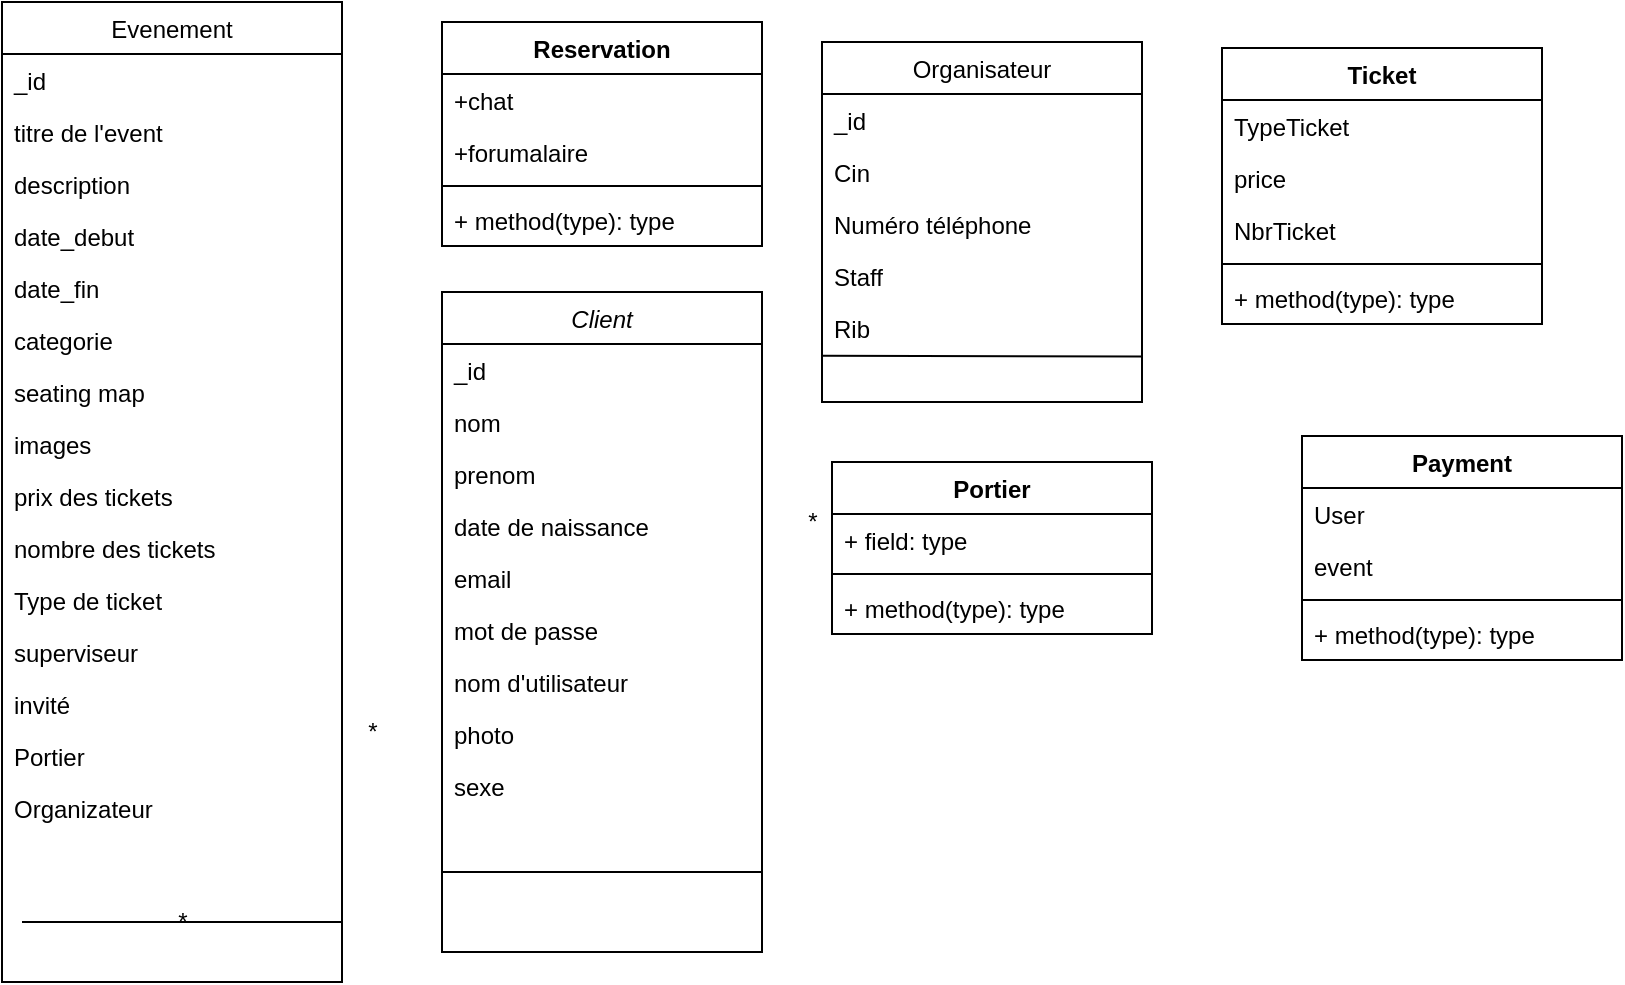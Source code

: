 <mxfile version="20.8.16" type="github"><diagram name="Page-1" id="PBLUxJUb6C8JidCtG3GA"><mxGraphModel dx="1417" dy="-6307" grid="1" gridSize="10" guides="1" tooltips="1" connect="1" arrows="1" fold="1" page="1" pageScale="1" pageWidth="827" pageHeight="1169" math="0" shadow="0"><root><mxCell id="0"/><mxCell id="1" parent="0"/><mxCell id="yARScwAKxrmg1nT0b1vg-1" value="Client" style="swimlane;fontStyle=2;align=center;verticalAlign=top;childLayout=stackLayout;horizontal=1;startSize=26;horizontalStack=0;resizeParent=1;resizeLast=0;collapsible=1;marginBottom=0;rounded=0;shadow=0;strokeWidth=1;" vertex="1" parent="1"><mxGeometry x="550" y="8085" width="160" height="330" as="geometry"><mxRectangle x="230" y="140" width="160" height="26" as="alternateBounds"/></mxGeometry></mxCell><mxCell id="yARScwAKxrmg1nT0b1vg-2" value="_id" style="text;align=left;verticalAlign=top;spacingLeft=4;spacingRight=4;overflow=hidden;rotatable=0;points=[[0,0.5],[1,0.5]];portConstraint=eastwest;" vertex="1" parent="yARScwAKxrmg1nT0b1vg-1"><mxGeometry y="26" width="160" height="26" as="geometry"/></mxCell><mxCell id="yARScwAKxrmg1nT0b1vg-3" value="nom" style="text;align=left;verticalAlign=top;spacingLeft=4;spacingRight=4;overflow=hidden;rotatable=0;points=[[0,0.5],[1,0.5]];portConstraint=eastwest;rounded=0;shadow=0;html=0;" vertex="1" parent="yARScwAKxrmg1nT0b1vg-1"><mxGeometry y="52" width="160" height="26" as="geometry"/></mxCell><mxCell id="yARScwAKxrmg1nT0b1vg-4" value="prenom" style="text;align=left;verticalAlign=top;spacingLeft=4;spacingRight=4;overflow=hidden;rotatable=0;points=[[0,0.5],[1,0.5]];portConstraint=eastwest;rounded=0;shadow=0;html=0;" vertex="1" parent="yARScwAKxrmg1nT0b1vg-1"><mxGeometry y="78" width="160" height="26" as="geometry"/></mxCell><mxCell id="yARScwAKxrmg1nT0b1vg-5" value="date de naissance" style="text;align=left;verticalAlign=top;spacingLeft=4;spacingRight=4;overflow=hidden;rotatable=0;points=[[0,0.5],[1,0.5]];portConstraint=eastwest;" vertex="1" parent="yARScwAKxrmg1nT0b1vg-1"><mxGeometry y="104" width="160" height="26" as="geometry"/></mxCell><mxCell id="yARScwAKxrmg1nT0b1vg-6" value="email" style="text;align=left;verticalAlign=top;spacingLeft=4;spacingRight=4;overflow=hidden;rotatable=0;points=[[0,0.5],[1,0.5]];portConstraint=eastwest;" vertex="1" parent="yARScwAKxrmg1nT0b1vg-1"><mxGeometry y="130" width="160" height="26" as="geometry"/></mxCell><mxCell id="yARScwAKxrmg1nT0b1vg-7" value="mot de passe" style="text;align=left;verticalAlign=top;spacingLeft=4;spacingRight=4;overflow=hidden;rotatable=0;points=[[0,0.5],[1,0.5]];portConstraint=eastwest;" vertex="1" parent="yARScwAKxrmg1nT0b1vg-1"><mxGeometry y="156" width="160" height="26" as="geometry"/></mxCell><mxCell id="yARScwAKxrmg1nT0b1vg-8" value="" style="endArrow=none;html=1;rounded=0;" edge="1" parent="yARScwAKxrmg1nT0b1vg-1"><mxGeometry width="50" height="50" relative="1" as="geometry"><mxPoint y="290" as="sourcePoint"/><mxPoint x="160" y="290" as="targetPoint"/></mxGeometry></mxCell><mxCell id="yARScwAKxrmg1nT0b1vg-9" value="nom d'utilisateur" style="text;align=left;verticalAlign=top;spacingLeft=4;spacingRight=4;overflow=hidden;rotatable=0;points=[[0,0.5],[1,0.5]];portConstraint=eastwest;" vertex="1" parent="yARScwAKxrmg1nT0b1vg-1"><mxGeometry y="182" width="160" height="26" as="geometry"/></mxCell><mxCell id="yARScwAKxrmg1nT0b1vg-10" value="photo" style="text;align=left;verticalAlign=top;spacingLeft=4;spacingRight=4;overflow=hidden;rotatable=0;points=[[0,0.5],[1,0.5]];portConstraint=eastwest;" vertex="1" parent="yARScwAKxrmg1nT0b1vg-1"><mxGeometry y="208" width="160" height="26" as="geometry"/></mxCell><mxCell id="yARScwAKxrmg1nT0b1vg-11" value="sexe" style="text;align=left;verticalAlign=top;spacingLeft=4;spacingRight=4;overflow=hidden;rotatable=0;points=[[0,0.5],[1,0.5]];portConstraint=eastwest;" vertex="1" parent="yARScwAKxrmg1nT0b1vg-1"><mxGeometry y="234" width="160" height="26" as="geometry"/></mxCell><mxCell id="yARScwAKxrmg1nT0b1vg-13" value="Organisateur" style="swimlane;fontStyle=0;align=center;verticalAlign=top;childLayout=stackLayout;horizontal=1;startSize=26;horizontalStack=0;resizeParent=1;resizeLast=0;collapsible=1;marginBottom=0;rounded=0;shadow=0;strokeWidth=1;" vertex="1" parent="1"><mxGeometry x="740" y="7960" width="160" height="180" as="geometry"><mxRectangle x="130" y="380" width="160" height="26" as="alternateBounds"/></mxGeometry></mxCell><mxCell id="yARScwAKxrmg1nT0b1vg-14" value="_id" style="text;align=left;verticalAlign=top;spacingLeft=4;spacingRight=4;overflow=hidden;rotatable=0;points=[[0,0.5],[1,0.5]];portConstraint=eastwest;" vertex="1" parent="yARScwAKxrmg1nT0b1vg-13"><mxGeometry y="26" width="160" height="26" as="geometry"/></mxCell><mxCell id="yARScwAKxrmg1nT0b1vg-15" value="Cin" style="text;align=left;verticalAlign=top;spacingLeft=4;spacingRight=4;overflow=hidden;rotatable=0;points=[[0,0.5],[1,0.5]];portConstraint=eastwest;rounded=0;shadow=0;html=0;" vertex="1" parent="yARScwAKxrmg1nT0b1vg-13"><mxGeometry y="52" width="160" height="26" as="geometry"/></mxCell><mxCell id="yARScwAKxrmg1nT0b1vg-16" value="Numéro téléphone" style="text;align=left;verticalAlign=top;spacingLeft=4;spacingRight=4;overflow=hidden;rotatable=0;points=[[0,0.5],[1,0.5]];portConstraint=eastwest;fontStyle=0" vertex="1" parent="yARScwAKxrmg1nT0b1vg-13"><mxGeometry y="78" width="160" height="26" as="geometry"/></mxCell><mxCell id="yARScwAKxrmg1nT0b1vg-17" value="Staff" style="text;align=left;verticalAlign=top;spacingLeft=4;spacingRight=4;overflow=hidden;rotatable=0;points=[[0,0.5],[1,0.5]];portConstraint=eastwest;fontStyle=0" vertex="1" parent="yARScwAKxrmg1nT0b1vg-13"><mxGeometry y="104" width="160" height="26" as="geometry"/></mxCell><mxCell id="yARScwAKxrmg1nT0b1vg-18" value="Rib" style="text;align=left;verticalAlign=top;spacingLeft=4;spacingRight=4;overflow=hidden;rotatable=0;points=[[0,0.5],[1,0.5]];portConstraint=eastwest;fontStyle=0" vertex="1" parent="yARScwAKxrmg1nT0b1vg-13"><mxGeometry y="130" width="160" height="26" as="geometry"/></mxCell><mxCell id="yARScwAKxrmg1nT0b1vg-19" value="" style="endArrow=none;html=1;rounded=0;exitX=0;exitY=1.036;exitDx=0;exitDy=0;exitPerimeter=0;entryX=1.003;entryY=1.049;entryDx=0;entryDy=0;entryPerimeter=0;" edge="1" parent="yARScwAKxrmg1nT0b1vg-13" source="yARScwAKxrmg1nT0b1vg-18" target="yARScwAKxrmg1nT0b1vg-18"><mxGeometry width="50" height="50" relative="1" as="geometry"><mxPoint x="-170" y="150" as="sourcePoint"/><mxPoint x="160" y="160" as="targetPoint"/><Array as="points"/></mxGeometry></mxCell><mxCell id="yARScwAKxrmg1nT0b1vg-20" value="Evenement" style="swimlane;fontStyle=0;align=center;verticalAlign=top;childLayout=stackLayout;horizontal=1;startSize=26;horizontalStack=0;resizeParent=1;resizeLast=0;collapsible=1;marginBottom=0;rounded=0;shadow=0;strokeWidth=1;" vertex="1" parent="1"><mxGeometry x="330" y="7940" width="170" height="490" as="geometry"><mxRectangle x="550" y="140" width="160" height="26" as="alternateBounds"/></mxGeometry></mxCell><mxCell id="yARScwAKxrmg1nT0b1vg-21" value="_id" style="text;align=left;verticalAlign=top;spacingLeft=4;spacingRight=4;overflow=hidden;rotatable=0;points=[[0,0.5],[1,0.5]];portConstraint=eastwest;" vertex="1" parent="yARScwAKxrmg1nT0b1vg-20"><mxGeometry y="26" width="170" height="26" as="geometry"/></mxCell><mxCell id="yARScwAKxrmg1nT0b1vg-22" value="titre de l'event" style="text;align=left;verticalAlign=top;spacingLeft=4;spacingRight=4;overflow=hidden;rotatable=0;points=[[0,0.5],[1,0.5]];portConstraint=eastwest;rounded=0;shadow=0;html=0;" vertex="1" parent="yARScwAKxrmg1nT0b1vg-20"><mxGeometry y="52" width="170" height="26" as="geometry"/></mxCell><mxCell id="yARScwAKxrmg1nT0b1vg-23" value="description" style="text;align=left;verticalAlign=top;spacingLeft=4;spacingRight=4;overflow=hidden;rotatable=0;points=[[0,0.5],[1,0.5]];portConstraint=eastwest;rounded=0;shadow=0;html=0;" vertex="1" parent="yARScwAKxrmg1nT0b1vg-20"><mxGeometry y="78" width="170" height="26" as="geometry"/></mxCell><mxCell id="yARScwAKxrmg1nT0b1vg-24" value="date_debut" style="text;align=left;verticalAlign=top;spacingLeft=4;spacingRight=4;overflow=hidden;rotatable=0;points=[[0,0.5],[1,0.5]];portConstraint=eastwest;rounded=0;shadow=0;html=0;" vertex="1" parent="yARScwAKxrmg1nT0b1vg-20"><mxGeometry y="104" width="170" height="26" as="geometry"/></mxCell><mxCell id="yARScwAKxrmg1nT0b1vg-25" value="date_fin" style="text;align=left;verticalAlign=top;spacingLeft=4;spacingRight=4;overflow=hidden;rotatable=0;points=[[0,0.5],[1,0.5]];portConstraint=eastwest;rounded=0;shadow=0;html=0;" vertex="1" parent="yARScwAKxrmg1nT0b1vg-20"><mxGeometry y="130" width="170" height="26" as="geometry"/></mxCell><mxCell id="yARScwAKxrmg1nT0b1vg-26" value="categorie" style="text;align=left;verticalAlign=top;spacingLeft=4;spacingRight=4;overflow=hidden;rotatable=0;points=[[0,0.5],[1,0.5]];portConstraint=eastwest;" vertex="1" parent="yARScwAKxrmg1nT0b1vg-20"><mxGeometry y="156" width="170" height="26" as="geometry"/></mxCell><mxCell id="yARScwAKxrmg1nT0b1vg-27" value="seating map" style="text;align=left;verticalAlign=top;spacingLeft=4;spacingRight=4;overflow=hidden;rotatable=0;points=[[0,0.5],[1,0.5]];portConstraint=eastwest;" vertex="1" parent="yARScwAKxrmg1nT0b1vg-20"><mxGeometry y="182" width="170" height="26" as="geometry"/></mxCell><mxCell id="yARScwAKxrmg1nT0b1vg-28" value="images" style="text;align=left;verticalAlign=top;spacingLeft=4;spacingRight=4;overflow=hidden;rotatable=0;points=[[0,0.5],[1,0.5]];portConstraint=eastwest;" vertex="1" parent="yARScwAKxrmg1nT0b1vg-20"><mxGeometry y="208" width="170" height="26" as="geometry"/></mxCell><mxCell id="yARScwAKxrmg1nT0b1vg-29" value="prix des tickets" style="text;align=left;verticalAlign=top;spacingLeft=4;spacingRight=4;overflow=hidden;rotatable=0;points=[[0,0.5],[1,0.5]];portConstraint=eastwest;" vertex="1" parent="yARScwAKxrmg1nT0b1vg-20"><mxGeometry y="234" width="170" height="26" as="geometry"/></mxCell><mxCell id="yARScwAKxrmg1nT0b1vg-30" value="nombre des tickets" style="text;align=left;verticalAlign=top;spacingLeft=4;spacingRight=4;overflow=hidden;rotatable=0;points=[[0,0.5],[1,0.5]];portConstraint=eastwest;" vertex="1" parent="yARScwAKxrmg1nT0b1vg-20"><mxGeometry y="260" width="170" height="26" as="geometry"/></mxCell><mxCell id="yARScwAKxrmg1nT0b1vg-31" value="Type de ticket" style="text;align=left;verticalAlign=top;spacingLeft=4;spacingRight=4;overflow=hidden;rotatable=0;points=[[0,0.5],[1,0.5]];portConstraint=eastwest;" vertex="1" parent="yARScwAKxrmg1nT0b1vg-20"><mxGeometry y="286" width="170" height="26" as="geometry"/></mxCell><mxCell id="yARScwAKxrmg1nT0b1vg-32" value="superviseur" style="text;align=left;verticalAlign=top;spacingLeft=4;spacingRight=4;overflow=hidden;rotatable=0;points=[[0,0.5],[1,0.5]];portConstraint=eastwest;" vertex="1" parent="yARScwAKxrmg1nT0b1vg-20"><mxGeometry y="312" width="170" height="26" as="geometry"/></mxCell><mxCell id="yARScwAKxrmg1nT0b1vg-33" value="invité" style="text;align=left;verticalAlign=top;spacingLeft=4;spacingRight=4;overflow=hidden;rotatable=0;points=[[0,0.5],[1,0.5]];portConstraint=eastwest;" vertex="1" parent="yARScwAKxrmg1nT0b1vg-20"><mxGeometry y="338" width="170" height="26" as="geometry"/></mxCell><mxCell id="yARScwAKxrmg1nT0b1vg-34" value="Portier" style="text;align=left;verticalAlign=top;spacingLeft=4;spacingRight=4;overflow=hidden;rotatable=0;points=[[0,0.5],[1,0.5]];portConstraint=eastwest;" vertex="1" parent="yARScwAKxrmg1nT0b1vg-20"><mxGeometry y="364" width="170" height="26" as="geometry"/></mxCell><mxCell id="yARScwAKxrmg1nT0b1vg-36" value="" style="endArrow=none;html=1;rounded=0;" edge="1" parent="yARScwAKxrmg1nT0b1vg-20"><mxGeometry width="50" height="50" relative="1" as="geometry"><mxPoint x="10" y="460" as="sourcePoint"/><mxPoint x="170" y="460" as="targetPoint"/><Array as="points"><mxPoint x="85" y="460"/></Array></mxGeometry></mxCell><mxCell id="yARScwAKxrmg1nT0b1vg-66" value="Organizateur" style="text;align=left;verticalAlign=top;spacingLeft=4;spacingRight=4;overflow=hidden;rotatable=0;points=[[0,0.5],[1,0.5]];portConstraint=eastwest;" vertex="1" parent="yARScwAKxrmg1nT0b1vg-20"><mxGeometry y="390" width="170" height="40" as="geometry"/></mxCell><mxCell id="yARScwAKxrmg1nT0b1vg-40" value="Reservation" style="swimlane;fontStyle=1;align=center;verticalAlign=top;childLayout=stackLayout;horizontal=1;startSize=26;horizontalStack=0;resizeParent=1;resizeParentMax=0;resizeLast=0;collapsible=1;marginBottom=0;html=0;" vertex="1" parent="1"><mxGeometry x="550" y="7950" width="160" height="112" as="geometry"/></mxCell><mxCell id="yARScwAKxrmg1nT0b1vg-41" value="+chat&#xA;" style="text;strokeColor=none;fillColor=none;align=left;verticalAlign=top;spacingLeft=4;spacingRight=4;overflow=hidden;rotatable=0;points=[[0,0.5],[1,0.5]];portConstraint=eastwest;" vertex="1" parent="yARScwAKxrmg1nT0b1vg-40"><mxGeometry y="26" width="160" height="26" as="geometry"/></mxCell><mxCell id="yARScwAKxrmg1nT0b1vg-67" value="+forumalaire" style="text;strokeColor=none;fillColor=none;align=left;verticalAlign=top;spacingLeft=4;spacingRight=4;overflow=hidden;rotatable=0;points=[[0,0.5],[1,0.5]];portConstraint=eastwest;" vertex="1" parent="yARScwAKxrmg1nT0b1vg-40"><mxGeometry y="52" width="160" height="26" as="geometry"/></mxCell><mxCell id="yARScwAKxrmg1nT0b1vg-42" value="" style="line;strokeWidth=1;fillColor=none;align=left;verticalAlign=middle;spacingTop=-1;spacingLeft=3;spacingRight=3;rotatable=0;labelPosition=right;points=[];portConstraint=eastwest;strokeColor=inherit;html=0;" vertex="1" parent="yARScwAKxrmg1nT0b1vg-40"><mxGeometry y="78" width="160" height="8" as="geometry"/></mxCell><mxCell id="yARScwAKxrmg1nT0b1vg-43" value="+ method(type): type" style="text;strokeColor=none;fillColor=none;align=left;verticalAlign=top;spacingLeft=4;spacingRight=4;overflow=hidden;rotatable=0;points=[[0,0.5],[1,0.5]];portConstraint=eastwest;" vertex="1" parent="yARScwAKxrmg1nT0b1vg-40"><mxGeometry y="86" width="160" height="26" as="geometry"/></mxCell><mxCell id="yARScwAKxrmg1nT0b1vg-46" value="Portier" style="swimlane;fontStyle=1;align=center;verticalAlign=top;childLayout=stackLayout;horizontal=1;startSize=26;horizontalStack=0;resizeParent=1;resizeParentMax=0;resizeLast=0;collapsible=1;marginBottom=0;html=0;" vertex="1" parent="1"><mxGeometry x="745" y="8170" width="160" height="86" as="geometry"/></mxCell><mxCell id="yARScwAKxrmg1nT0b1vg-47" value="+ field: type" style="text;strokeColor=none;fillColor=none;align=left;verticalAlign=top;spacingLeft=4;spacingRight=4;overflow=hidden;rotatable=0;points=[[0,0.5],[1,0.5]];portConstraint=eastwest;" vertex="1" parent="yARScwAKxrmg1nT0b1vg-46"><mxGeometry y="26" width="160" height="26" as="geometry"/></mxCell><mxCell id="yARScwAKxrmg1nT0b1vg-48" value="" style="line;strokeWidth=1;fillColor=none;align=left;verticalAlign=middle;spacingTop=-1;spacingLeft=3;spacingRight=3;rotatable=0;labelPosition=right;points=[];portConstraint=eastwest;strokeColor=inherit;html=0;" vertex="1" parent="yARScwAKxrmg1nT0b1vg-46"><mxGeometry y="52" width="160" height="8" as="geometry"/></mxCell><mxCell id="yARScwAKxrmg1nT0b1vg-49" value="+ method(type): type" style="text;strokeColor=none;fillColor=none;align=left;verticalAlign=top;spacingLeft=4;spacingRight=4;overflow=hidden;rotatable=0;points=[[0,0.5],[1,0.5]];portConstraint=eastwest;" vertex="1" parent="yARScwAKxrmg1nT0b1vg-46"><mxGeometry y="60" width="160" height="26" as="geometry"/></mxCell><mxCell id="yARScwAKxrmg1nT0b1vg-51" value="*" style="text;html=1;align=center;verticalAlign=middle;resizable=0;points=[];autosize=1;strokeColor=none;fillColor=none;" vertex="1" parent="1"><mxGeometry x="720" y="8185" width="30" height="30" as="geometry"/></mxCell><mxCell id="yARScwAKxrmg1nT0b1vg-52" value="*" style="text;html=1;align=center;verticalAlign=middle;resizable=0;points=[];autosize=1;strokeColor=none;fillColor=none;" vertex="1" parent="1"><mxGeometry x="405" y="8385" width="30" height="30" as="geometry"/></mxCell><mxCell id="yARScwAKxrmg1nT0b1vg-57" value="*" style="text;html=1;align=center;verticalAlign=middle;resizable=0;points=[];autosize=1;strokeColor=none;fillColor=none;" vertex="1" parent="1"><mxGeometry x="500" y="8290" width="30" height="30" as="geometry"/></mxCell><mxCell id="yARScwAKxrmg1nT0b1vg-76" value="Ticket" style="swimlane;fontStyle=1;align=center;verticalAlign=top;childLayout=stackLayout;horizontal=1;startSize=26;horizontalStack=0;resizeParent=1;resizeParentMax=0;resizeLast=0;collapsible=1;marginBottom=0;" vertex="1" parent="1"><mxGeometry x="940" y="7963" width="160" height="138" as="geometry"/></mxCell><mxCell id="yARScwAKxrmg1nT0b1vg-77" value="TypeTicket&#xA;" style="text;strokeColor=none;fillColor=none;align=left;verticalAlign=top;spacingLeft=4;spacingRight=4;overflow=hidden;rotatable=0;points=[[0,0.5],[1,0.5]];portConstraint=eastwest;" vertex="1" parent="yARScwAKxrmg1nT0b1vg-76"><mxGeometry y="26" width="160" height="26" as="geometry"/></mxCell><mxCell id="yARScwAKxrmg1nT0b1vg-80" value="price" style="text;strokeColor=none;fillColor=none;align=left;verticalAlign=top;spacingLeft=4;spacingRight=4;overflow=hidden;rotatable=0;points=[[0,0.5],[1,0.5]];portConstraint=eastwest;" vertex="1" parent="yARScwAKxrmg1nT0b1vg-76"><mxGeometry y="52" width="160" height="26" as="geometry"/></mxCell><mxCell id="yARScwAKxrmg1nT0b1vg-81" value="NbrTicket" style="text;strokeColor=none;fillColor=none;align=left;verticalAlign=top;spacingLeft=4;spacingRight=4;overflow=hidden;rotatable=0;points=[[0,0.5],[1,0.5]];portConstraint=eastwest;" vertex="1" parent="yARScwAKxrmg1nT0b1vg-76"><mxGeometry y="78" width="160" height="26" as="geometry"/></mxCell><mxCell id="yARScwAKxrmg1nT0b1vg-78" value="" style="line;strokeWidth=1;fillColor=none;align=left;verticalAlign=middle;spacingTop=-1;spacingLeft=3;spacingRight=3;rotatable=0;labelPosition=right;points=[];portConstraint=eastwest;strokeColor=inherit;" vertex="1" parent="yARScwAKxrmg1nT0b1vg-76"><mxGeometry y="104" width="160" height="8" as="geometry"/></mxCell><mxCell id="yARScwAKxrmg1nT0b1vg-79" value="+ method(type): type" style="text;strokeColor=none;fillColor=none;align=left;verticalAlign=top;spacingLeft=4;spacingRight=4;overflow=hidden;rotatable=0;points=[[0,0.5],[1,0.5]];portConstraint=eastwest;" vertex="1" parent="yARScwAKxrmg1nT0b1vg-76"><mxGeometry y="112" width="160" height="26" as="geometry"/></mxCell><mxCell id="yARScwAKxrmg1nT0b1vg-82" value="Payment" style="swimlane;fontStyle=1;align=center;verticalAlign=top;childLayout=stackLayout;horizontal=1;startSize=26;horizontalStack=0;resizeParent=1;resizeParentMax=0;resizeLast=0;collapsible=1;marginBottom=0;" vertex="1" parent="1"><mxGeometry x="980" y="8157" width="160" height="112" as="geometry"/></mxCell><mxCell id="yARScwAKxrmg1nT0b1vg-83" value="User&#xA;" style="text;strokeColor=none;fillColor=none;align=left;verticalAlign=top;spacingLeft=4;spacingRight=4;overflow=hidden;rotatable=0;points=[[0,0.5],[1,0.5]];portConstraint=eastwest;" vertex="1" parent="yARScwAKxrmg1nT0b1vg-82"><mxGeometry y="26" width="160" height="26" as="geometry"/></mxCell><mxCell id="yARScwAKxrmg1nT0b1vg-86" value="event" style="text;strokeColor=none;fillColor=none;align=left;verticalAlign=top;spacingLeft=4;spacingRight=4;overflow=hidden;rotatable=0;points=[[0,0.5],[1,0.5]];portConstraint=eastwest;" vertex="1" parent="yARScwAKxrmg1nT0b1vg-82"><mxGeometry y="52" width="160" height="26" as="geometry"/></mxCell><mxCell id="yARScwAKxrmg1nT0b1vg-84" value="" style="line;strokeWidth=1;fillColor=none;align=left;verticalAlign=middle;spacingTop=-1;spacingLeft=3;spacingRight=3;rotatable=0;labelPosition=right;points=[];portConstraint=eastwest;strokeColor=inherit;" vertex="1" parent="yARScwAKxrmg1nT0b1vg-82"><mxGeometry y="78" width="160" height="8" as="geometry"/></mxCell><mxCell id="yARScwAKxrmg1nT0b1vg-85" value="+ method(type): type" style="text;strokeColor=none;fillColor=none;align=left;verticalAlign=top;spacingLeft=4;spacingRight=4;overflow=hidden;rotatable=0;points=[[0,0.5],[1,0.5]];portConstraint=eastwest;" vertex="1" parent="yARScwAKxrmg1nT0b1vg-82"><mxGeometry y="86" width="160" height="26" as="geometry"/></mxCell></root></mxGraphModel></diagram></mxfile>